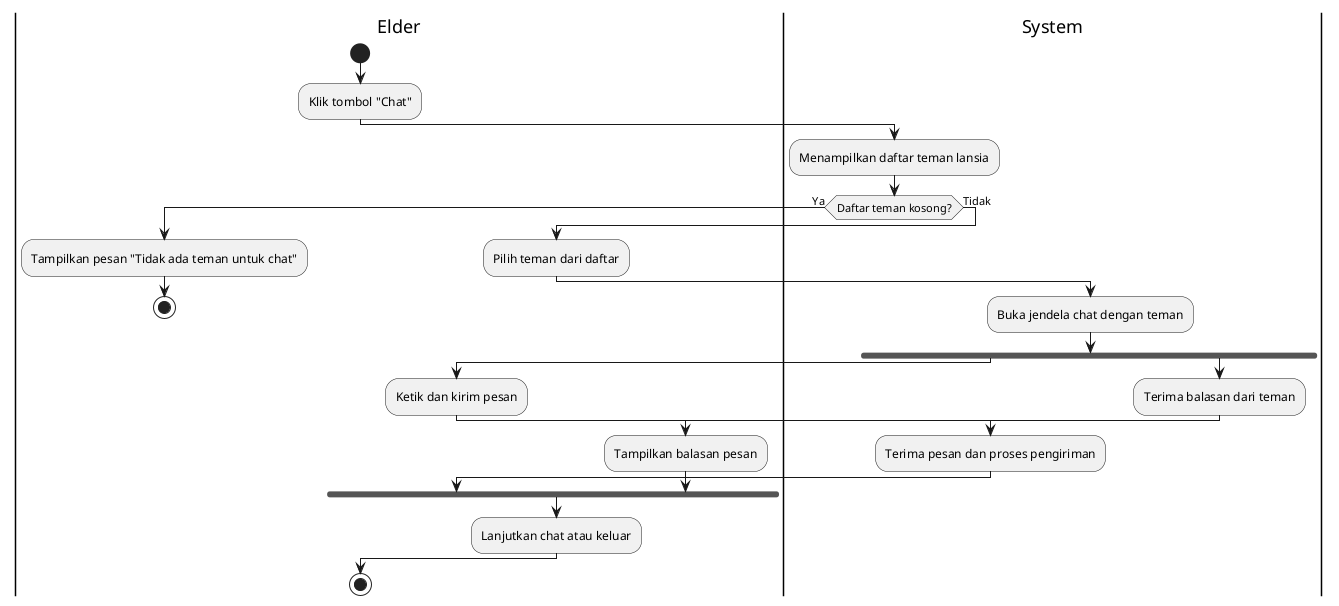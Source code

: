 @startuml
|Elder|
start
:Klik tombol "Chat";

|System|
:Menampilkan daftar teman lansia;
if (Daftar teman kosong?) then (Ya)
  |Elder|
  :Tampilkan pesan "Tidak ada teman untuk chat";
  stop
else (Tidak)
  |Elder|
  :Pilih teman dari daftar;

  |System|
  :Buka jendela chat dengan teman;

  fork
    |Elder|
    :Ketik dan kirim pesan;

    |System|
    :Terima pesan dan proses pengiriman;

  fork again
    |System|
    :Terima balasan dari teman;

    |Elder|
    :Tampilkan balasan pesan;
  endfork

  |Elder|
  :Lanjutkan chat atau keluar;
endif

stop
@enduml